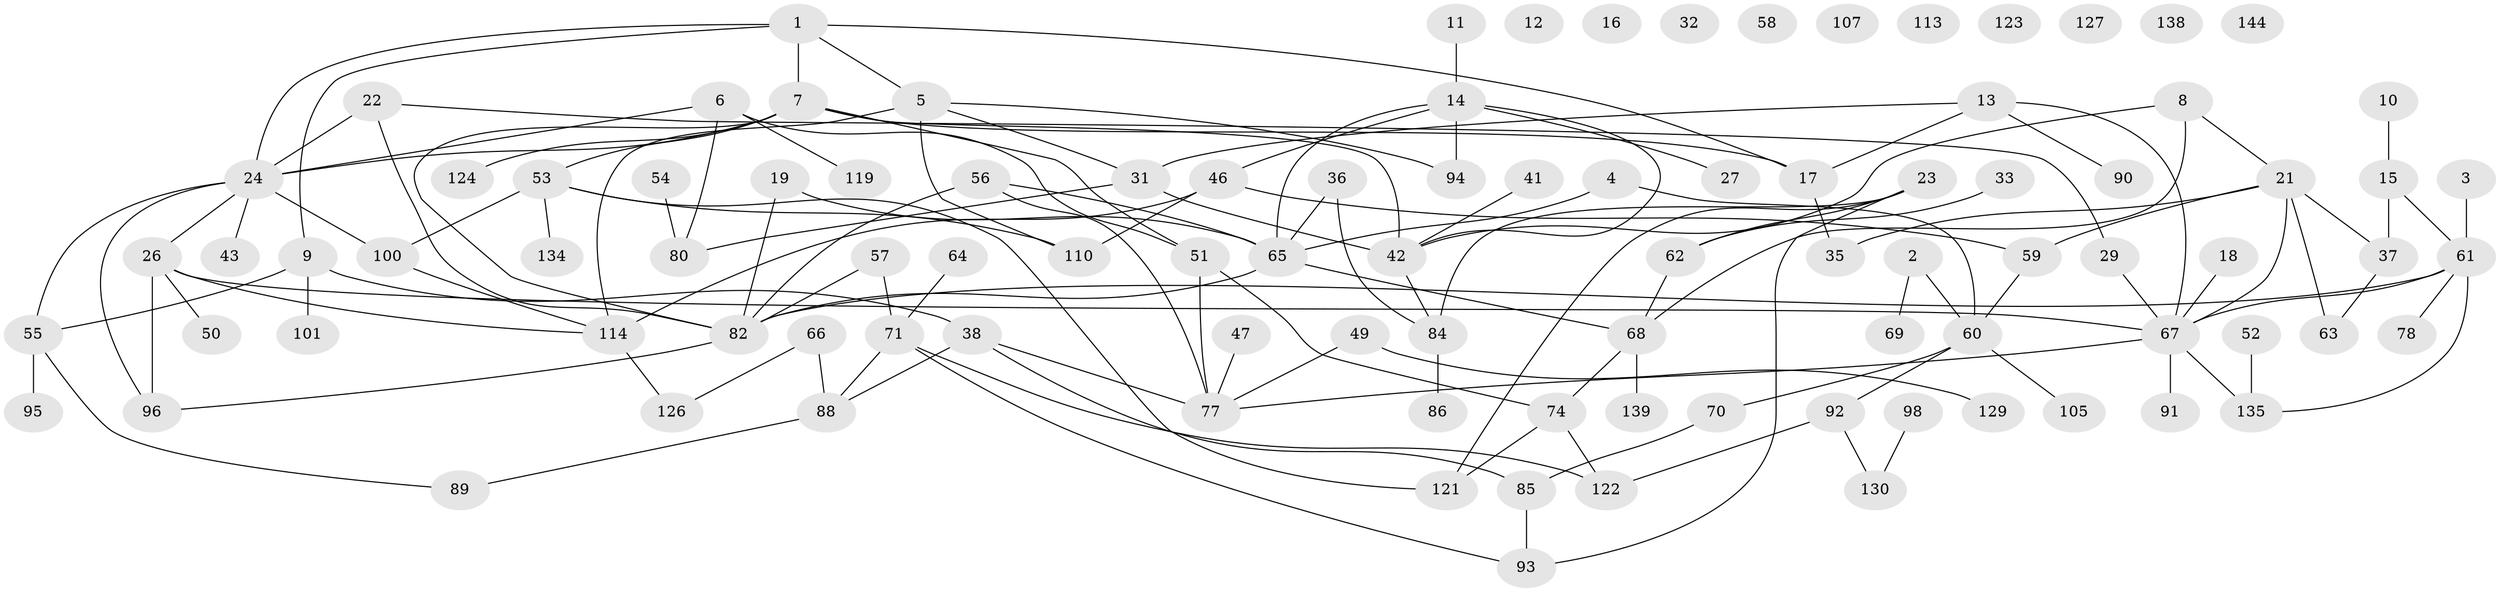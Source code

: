 // Generated by graph-tools (version 1.1) at 2025/23/03/03/25 07:23:24]
// undirected, 100 vertices, 136 edges
graph export_dot {
graph [start="1"]
  node [color=gray90,style=filled];
  1 [super="+28"];
  2;
  3;
  4 [super="+44"];
  5 [super="+39"];
  6 [super="+141"];
  7 [super="+81"];
  8;
  9 [super="+20"];
  10;
  11 [super="+25"];
  12;
  13 [super="+40"];
  14 [super="+45"];
  15 [super="+146"];
  16 [super="+118"];
  17 [super="+87"];
  18;
  19;
  21 [super="+30"];
  22 [super="+34"];
  23 [super="+48"];
  24 [super="+133"];
  26 [super="+136"];
  27 [super="+75"];
  29;
  31 [super="+115"];
  32;
  33;
  35;
  36 [super="+97"];
  37;
  38 [super="+79"];
  41 [super="+117"];
  42 [super="+72"];
  43;
  46;
  47;
  49 [super="+102"];
  50;
  51;
  52;
  53 [super="+116"];
  54;
  55 [super="+73"];
  56 [super="+83"];
  57 [super="+108"];
  58;
  59;
  60 [super="+137"];
  61 [super="+120"];
  62;
  63;
  64;
  65 [super="+111"];
  66;
  67 [super="+76"];
  68 [super="+106"];
  69;
  70;
  71;
  74 [super="+131"];
  77 [super="+109"];
  78 [super="+132"];
  80 [super="+145"];
  82 [super="+140"];
  84 [super="+99"];
  85 [super="+103"];
  86;
  88 [super="+125"];
  89;
  90;
  91;
  92 [super="+143"];
  93;
  94;
  95;
  96 [super="+112"];
  98;
  100 [super="+104"];
  101;
  105;
  107;
  110 [super="+142"];
  113;
  114 [super="+128"];
  119;
  121;
  122;
  123;
  124;
  126;
  127;
  129;
  130;
  134;
  135 [super="+147"];
  138;
  139;
  144;
  1 -- 9;
  1 -- 17;
  1 -- 24;
  1 -- 5;
  1 -- 7;
  2 -- 69;
  2 -- 60;
  3 -- 61;
  4 -- 65;
  4 -- 60;
  5 -- 110;
  5 -- 114;
  5 -- 94;
  5 -- 31;
  6 -- 119;
  6 -- 80;
  6 -- 51;
  6 -- 24;
  7 -- 17;
  7 -- 42;
  7 -- 124;
  7 -- 82;
  7 -- 51;
  7 -- 53;
  7 -- 24;
  8 -- 42;
  8 -- 68;
  8 -- 21;
  9 -- 38;
  9 -- 101;
  9 -- 55;
  10 -- 15;
  11 -- 14;
  13 -- 17;
  13 -- 67;
  13 -- 90;
  13 -- 31;
  14 -- 42;
  14 -- 94;
  14 -- 65;
  14 -- 27;
  14 -- 46;
  15 -- 61;
  15 -- 37;
  17 -- 35;
  18 -- 67;
  19 -- 65;
  19 -- 82;
  21 -- 35;
  21 -- 59;
  21 -- 63;
  21 -- 37;
  21 -- 67;
  22 -- 24;
  22 -- 82;
  22 -- 29;
  23 -- 84;
  23 -- 121;
  23 -- 93;
  23 -- 62;
  24 -- 100;
  24 -- 43;
  24 -- 26;
  24 -- 55;
  24 -- 96;
  26 -- 67;
  26 -- 114;
  26 -- 50;
  26 -- 96;
  29 -- 67;
  31 -- 42;
  31 -- 80;
  33 -- 62;
  36 -- 65;
  36 -- 84;
  37 -- 63;
  38 -- 77;
  38 -- 88;
  38 -- 85;
  41 -- 42;
  42 -- 84;
  46 -- 59;
  46 -- 114;
  46 -- 110;
  47 -- 77;
  49 -- 129;
  49 -- 77;
  51 -- 77;
  51 -- 74;
  52 -- 135;
  53 -- 100;
  53 -- 134;
  53 -- 110;
  53 -- 121;
  54 -- 80;
  55 -- 89;
  55 -- 95;
  56 -- 77;
  56 -- 65;
  56 -- 82 [weight=2];
  57 -- 82;
  57 -- 71;
  59 -- 60;
  60 -- 70;
  60 -- 105;
  60 -- 92;
  61 -- 78;
  61 -- 82;
  61 -- 135;
  61 -- 67;
  62 -- 68;
  64 -- 71;
  65 -- 82;
  65 -- 68;
  66 -- 88;
  66 -- 126;
  67 -- 77;
  67 -- 91;
  67 -- 135;
  68 -- 139;
  68 -- 74;
  70 -- 85;
  71 -- 88;
  71 -- 93;
  71 -- 122;
  74 -- 122;
  74 -- 121;
  82 -- 96;
  84 -- 86;
  85 -- 93;
  88 -- 89;
  92 -- 122;
  92 -- 130;
  98 -- 130;
  100 -- 114;
  114 -- 126;
}
